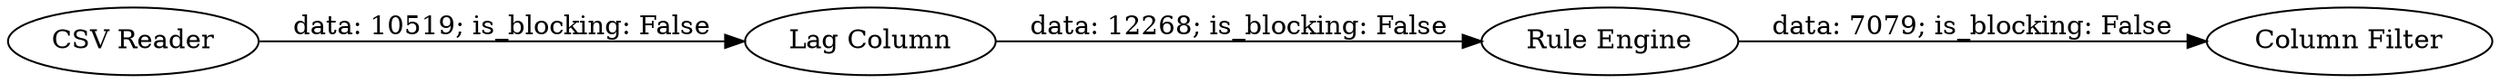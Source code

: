 digraph {
	"-8550537049191430840_2" [label="Rule Engine"]
	"-8550537049191430840_4" [label="Column Filter"]
	"-8550537049191430840_1" [label="CSV Reader"]
	"-8550537049191430840_3" [label="Lag Column"]
	"-8550537049191430840_1" -> "-8550537049191430840_3" [label="data: 10519; is_blocking: False"]
	"-8550537049191430840_2" -> "-8550537049191430840_4" [label="data: 7079; is_blocking: False"]
	"-8550537049191430840_3" -> "-8550537049191430840_2" [label="data: 12268; is_blocking: False"]
	rankdir=LR
}
